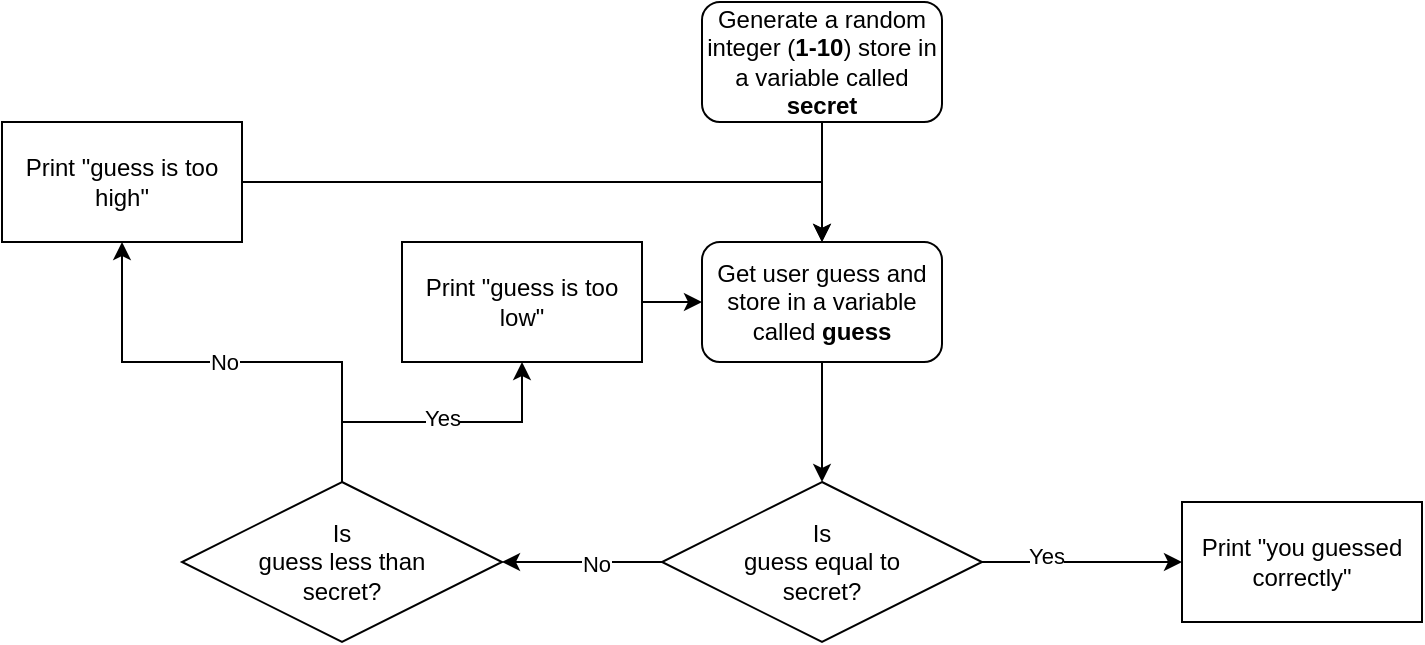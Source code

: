 <mxfile version="23.1.5" type="device">
  <diagram id="C5RBs43oDa-KdzZeNtuy" name="Page-1">
    <mxGraphModel dx="674" dy="382" grid="1" gridSize="10" guides="1" tooltips="1" connect="1" arrows="1" fold="1" page="1" pageScale="1" pageWidth="827" pageHeight="1169" math="0" shadow="0">
      <root>
        <mxCell id="WIyWlLk6GJQsqaUBKTNV-0" />
        <mxCell id="WIyWlLk6GJQsqaUBKTNV-1" parent="WIyWlLk6GJQsqaUBKTNV-0" />
        <mxCell id="306EdjGjHKdlENVWctrO-2" style="edgeStyle=orthogonalEdgeStyle;rounded=0;orthogonalLoop=1;jettySize=auto;html=1;exitX=0.5;exitY=1;exitDx=0;exitDy=0;" edge="1" parent="WIyWlLk6GJQsqaUBKTNV-1" source="306EdjGjHKdlENVWctrO-0" target="306EdjGjHKdlENVWctrO-1">
          <mxGeometry relative="1" as="geometry" />
        </mxCell>
        <mxCell id="306EdjGjHKdlENVWctrO-0" value="Generate a random integer (&lt;b&gt;1-10&lt;/b&gt;) store in a variable called &lt;b&gt;secret&lt;/b&gt;" style="rounded=1;whiteSpace=wrap;html=1;" vertex="1" parent="WIyWlLk6GJQsqaUBKTNV-1">
          <mxGeometry x="370" y="240" width="120" height="60" as="geometry" />
        </mxCell>
        <mxCell id="306EdjGjHKdlENVWctrO-4" style="edgeStyle=orthogonalEdgeStyle;rounded=0;orthogonalLoop=1;jettySize=auto;html=1;" edge="1" parent="WIyWlLk6GJQsqaUBKTNV-1" source="306EdjGjHKdlENVWctrO-1" target="306EdjGjHKdlENVWctrO-3">
          <mxGeometry relative="1" as="geometry" />
        </mxCell>
        <mxCell id="306EdjGjHKdlENVWctrO-1" value="Get user guess and store in a variable called &lt;b&gt;guess&lt;/b&gt;" style="rounded=1;whiteSpace=wrap;html=1;" vertex="1" parent="WIyWlLk6GJQsqaUBKTNV-1">
          <mxGeometry x="370" y="360" width="120" height="60" as="geometry" />
        </mxCell>
        <mxCell id="306EdjGjHKdlENVWctrO-7" value="" style="edgeStyle=orthogonalEdgeStyle;rounded=0;orthogonalLoop=1;jettySize=auto;html=1;" edge="1" parent="WIyWlLk6GJQsqaUBKTNV-1" source="306EdjGjHKdlENVWctrO-3" target="306EdjGjHKdlENVWctrO-6">
          <mxGeometry relative="1" as="geometry" />
        </mxCell>
        <mxCell id="306EdjGjHKdlENVWctrO-8" value="Yes" style="edgeLabel;html=1;align=center;verticalAlign=middle;resizable=0;points=[];" vertex="1" connectable="0" parent="306EdjGjHKdlENVWctrO-7">
          <mxGeometry x="-0.365" y="3" relative="1" as="geometry">
            <mxPoint as="offset" />
          </mxGeometry>
        </mxCell>
        <mxCell id="306EdjGjHKdlENVWctrO-13" value="" style="edgeStyle=orthogonalEdgeStyle;rounded=0;orthogonalLoop=1;jettySize=auto;html=1;" edge="1" parent="WIyWlLk6GJQsqaUBKTNV-1" source="306EdjGjHKdlENVWctrO-3" target="306EdjGjHKdlENVWctrO-12">
          <mxGeometry relative="1" as="geometry" />
        </mxCell>
        <mxCell id="306EdjGjHKdlENVWctrO-14" value="No" style="edgeLabel;html=1;align=center;verticalAlign=middle;resizable=0;points=[];" vertex="1" connectable="0" parent="306EdjGjHKdlENVWctrO-13">
          <mxGeometry x="-0.171" y="1" relative="1" as="geometry">
            <mxPoint as="offset" />
          </mxGeometry>
        </mxCell>
        <mxCell id="306EdjGjHKdlENVWctrO-3" value="Is&lt;br&gt;guess equal to &lt;br&gt;secret?" style="rhombus;whiteSpace=wrap;html=1;" vertex="1" parent="WIyWlLk6GJQsqaUBKTNV-1">
          <mxGeometry x="350" y="480" width="160" height="80" as="geometry" />
        </mxCell>
        <mxCell id="306EdjGjHKdlENVWctrO-6" value="Print &quot;you guessed correctly&quot;" style="whiteSpace=wrap;html=1;" vertex="1" parent="WIyWlLk6GJQsqaUBKTNV-1">
          <mxGeometry x="610" y="490" width="120" height="60" as="geometry" />
        </mxCell>
        <mxCell id="306EdjGjHKdlENVWctrO-17" value="" style="edgeStyle=orthogonalEdgeStyle;rounded=0;orthogonalLoop=1;jettySize=auto;html=1;entryX=0.5;entryY=1;entryDx=0;entryDy=0;" edge="1" parent="WIyWlLk6GJQsqaUBKTNV-1" target="306EdjGjHKdlENVWctrO-16">
          <mxGeometry relative="1" as="geometry">
            <mxPoint x="190" y="510" as="sourcePoint" />
            <mxPoint x="280" y="450" as="targetPoint" />
            <Array as="points">
              <mxPoint x="190" y="450" />
              <mxPoint x="280" y="450" />
            </Array>
          </mxGeometry>
        </mxCell>
        <mxCell id="306EdjGjHKdlENVWctrO-18" value="Yes" style="edgeLabel;html=1;align=center;verticalAlign=middle;resizable=0;points=[];" vertex="1" connectable="0" parent="306EdjGjHKdlENVWctrO-17">
          <mxGeometry x="-0.154" y="2" relative="1" as="geometry">
            <mxPoint x="34" as="offset" />
          </mxGeometry>
        </mxCell>
        <mxCell id="306EdjGjHKdlENVWctrO-20" value="" style="edgeStyle=orthogonalEdgeStyle;rounded=0;orthogonalLoop=1;jettySize=auto;html=1;" edge="1" parent="WIyWlLk6GJQsqaUBKTNV-1" source="306EdjGjHKdlENVWctrO-12" target="306EdjGjHKdlENVWctrO-19">
          <mxGeometry relative="1" as="geometry" />
        </mxCell>
        <mxCell id="306EdjGjHKdlENVWctrO-21" value="No" style="edgeLabel;html=1;align=center;verticalAlign=middle;resizable=0;points=[];" vertex="1" connectable="0" parent="306EdjGjHKdlENVWctrO-20">
          <mxGeometry x="0.102" y="-4" relative="1" as="geometry">
            <mxPoint x="7" y="4" as="offset" />
          </mxGeometry>
        </mxCell>
        <mxCell id="306EdjGjHKdlENVWctrO-12" value="Is&lt;br&gt;guess less than&lt;br&gt;secret?" style="rhombus;whiteSpace=wrap;html=1;" vertex="1" parent="WIyWlLk6GJQsqaUBKTNV-1">
          <mxGeometry x="110" y="480" width="160" height="80" as="geometry" />
        </mxCell>
        <mxCell id="306EdjGjHKdlENVWctrO-22" style="edgeStyle=orthogonalEdgeStyle;rounded=0;orthogonalLoop=1;jettySize=auto;html=1;" edge="1" parent="WIyWlLk6GJQsqaUBKTNV-1" source="306EdjGjHKdlENVWctrO-16" target="306EdjGjHKdlENVWctrO-1">
          <mxGeometry relative="1" as="geometry" />
        </mxCell>
        <mxCell id="306EdjGjHKdlENVWctrO-16" value="Print &quot;guess is too low&quot;" style="whiteSpace=wrap;html=1;" vertex="1" parent="WIyWlLk6GJQsqaUBKTNV-1">
          <mxGeometry x="220" y="360" width="120" height="60" as="geometry" />
        </mxCell>
        <mxCell id="306EdjGjHKdlENVWctrO-25" style="edgeStyle=orthogonalEdgeStyle;rounded=0;orthogonalLoop=1;jettySize=auto;html=1;entryX=0.5;entryY=0;entryDx=0;entryDy=0;" edge="1" parent="WIyWlLk6GJQsqaUBKTNV-1" source="306EdjGjHKdlENVWctrO-19" target="306EdjGjHKdlENVWctrO-1">
          <mxGeometry relative="1" as="geometry" />
        </mxCell>
        <mxCell id="306EdjGjHKdlENVWctrO-19" value="Print &quot;guess is too high&quot;" style="whiteSpace=wrap;html=1;" vertex="1" parent="WIyWlLk6GJQsqaUBKTNV-1">
          <mxGeometry x="20" y="300" width="120" height="60" as="geometry" />
        </mxCell>
      </root>
    </mxGraphModel>
  </diagram>
</mxfile>
